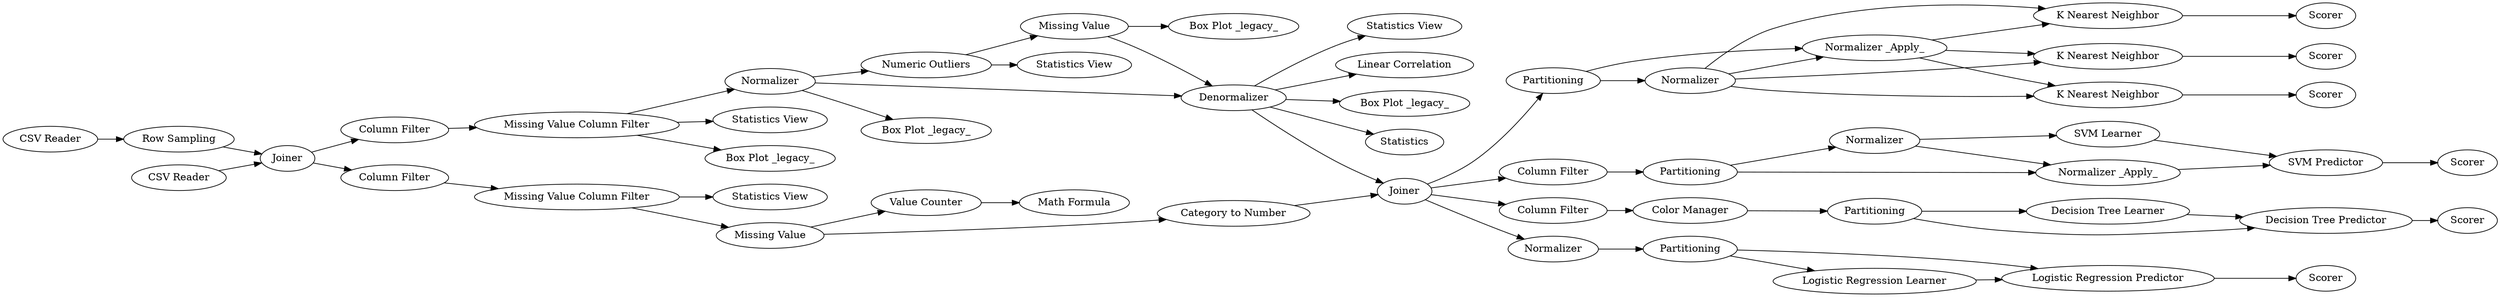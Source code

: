 digraph {
	"-5657667201218610802_34" [label="Column Filter"]
	"-5657667201218610802_61" [label=Partitioning]
	"-5657667201218610802_102" [label="Box Plot _legacy_"]
	"-5657667201218610802_65" [label="K Nearest Neighbor"]
	"-5657667201218610802_66" [label=Scorer]
	"-5657667201218610802_70" [label=Scorer]
	"-5657667201218610802_107" [label="Column Filter"]
	"-5657667201218610802_106" [label="Normalizer _Apply_"]
	"-5657667201218610802_98" [label="Statistics View"]
	"-5657667201218610802_88" [label=Scorer]
	"-5657667201218610802_38" [label="Missing Value"]
	"-5657667201218610802_4" [label=Joiner]
	"-5657667201218610802_64" [label="Normalizer _Apply_"]
	"-5657667201218610802_95" [label=Statistics]
	"-5657667201218610802_56" [label=Partitioning]
	"-5657667201218610802_87" [label="SVM Predictor"]
	"-5657667201218610802_112" [label="CSV Reader"]
	"-5657667201218610802_37" [label="Missing Value Column Filter"]
	"-5657667201218610802_2" [label="Row Sampling"]
	"-5657667201218610802_94" [label="Statistics View"]
	"-5657667201218610802_51" [label=Scorer]
	"-5657667201218610802_39" [label="Missing Value"]
	"-5657667201218610802_97" [label="Statistics View"]
	"-5657667201218610802_58" [label="Column Filter"]
	"-5657667201218610802_105" [label=Normalizer]
	"-5657667201218610802_84" [label="SVM Learner"]
	"-5657667201218610802_45" [label=Normalizer]
	"-5657667201218610802_46" [label=Denormalizer]
	"-5657667201218610802_49" [label="Decision Tree Learner"]
	"-5657667201218610802_36" [label="Missing Value Column Filter"]
	"-5657667201218610802_40" [label="Category to Number"]
	"-5657667201218610802_83" [label=Partitioning]
	"-5657667201218610802_48" [label=Partitioning]
	"-5657667201218610802_96" [label="Linear Correlation"]
	"-5657667201218610802_101" [label="Box Plot _legacy_"]
	"-5657667201218610802_104" [label="Box Plot _legacy_"]
	"-5657667201218610802_91" [label="Value Counter"]
	"-5657667201218610802_35" [label="Column Filter"]
	"-5657667201218610802_42" [label=Joiner]
	"-5657667201218610802_108" [label="Logistic Regression Learner"]
	"-5657667201218610802_92" [label="Math Formula"]
	"-5657667201218610802_109" [label="Logistic Regression Predictor"]
	"-5657667201218610802_68" [label="K Nearest Neighbor"]
	"-5657667201218610802_50" [label="Decision Tree Predictor"]
	"-5657667201218610802_41" [label="Numeric Outliers"]
	"-5657667201218610802_52" [label=Normalizer]
	"-5657667201218610802_67" [label="K Nearest Neighbor"]
	"-5657667201218610802_110" [label=Scorer]
	"-5657667201218610802_99" [label="Statistics View"]
	"-5657667201218610802_113" [label="CSV Reader"]
	"-5657667201218610802_103" [label="Box Plot _legacy_"]
	"-5657667201218610802_47" [label="Color Manager"]
	"-5657667201218610802_69" [label=Scorer]
	"-5657667201218610802_63" [label=Normalizer]
	"-5657667201218610802_41" -> "-5657667201218610802_99"
	"-5657667201218610802_45" -> "-5657667201218610802_46"
	"-5657667201218610802_64" -> "-5657667201218610802_65"
	"-5657667201218610802_46" -> "-5657667201218610802_95"
	"-5657667201218610802_37" -> "-5657667201218610802_45"
	"-5657667201218610802_45" -> "-5657667201218610802_102"
	"-5657667201218610802_113" -> "-5657667201218610802_4"
	"-5657667201218610802_36" -> "-5657667201218610802_38"
	"-5657667201218610802_63" -> "-5657667201218610802_64"
	"-5657667201218610802_64" -> "-5657667201218610802_67"
	"-5657667201218610802_2" -> "-5657667201218610802_4"
	"-5657667201218610802_106" -> "-5657667201218610802_87"
	"-5657667201218610802_39" -> "-5657667201218610802_103"
	"-5657667201218610802_83" -> "-5657667201218610802_105"
	"-5657667201218610802_56" -> "-5657667201218610802_109"
	"-5657667201218610802_49" -> "-5657667201218610802_50"
	"-5657667201218610802_61" -> "-5657667201218610802_64"
	"-5657667201218610802_105" -> "-5657667201218610802_84"
	"-5657667201218610802_83" -> "-5657667201218610802_106"
	"-5657667201218610802_46" -> "-5657667201218610802_96"
	"-5657667201218610802_37" -> "-5657667201218610802_101"
	"-5657667201218610802_36" -> "-5657667201218610802_97"
	"-5657667201218610802_109" -> "-5657667201218610802_110"
	"-5657667201218610802_42" -> "-5657667201218610802_61"
	"-5657667201218610802_48" -> "-5657667201218610802_49"
	"-5657667201218610802_48" -> "-5657667201218610802_50"
	"-5657667201218610802_61" -> "-5657667201218610802_63"
	"-5657667201218610802_112" -> "-5657667201218610802_2"
	"-5657667201218610802_65" -> "-5657667201218610802_66"
	"-5657667201218610802_105" -> "-5657667201218610802_106"
	"-5657667201218610802_34" -> "-5657667201218610802_36"
	"-5657667201218610802_46" -> "-5657667201218610802_42"
	"-5657667201218610802_64" -> "-5657667201218610802_68"
	"-5657667201218610802_52" -> "-5657667201218610802_56"
	"-5657667201218610802_63" -> "-5657667201218610802_65"
	"-5657667201218610802_46" -> "-5657667201218610802_94"
	"-5657667201218610802_40" -> "-5657667201218610802_42"
	"-5657667201218610802_46" -> "-5657667201218610802_104"
	"-5657667201218610802_41" -> "-5657667201218610802_39"
	"-5657667201218610802_37" -> "-5657667201218610802_98"
	"-5657667201218610802_42" -> "-5657667201218610802_58"
	"-5657667201218610802_87" -> "-5657667201218610802_88"
	"-5657667201218610802_63" -> "-5657667201218610802_67"
	"-5657667201218610802_58" -> "-5657667201218610802_47"
	"-5657667201218610802_68" -> "-5657667201218610802_70"
	"-5657667201218610802_42" -> "-5657667201218610802_52"
	"-5657667201218610802_4" -> "-5657667201218610802_34"
	"-5657667201218610802_45" -> "-5657667201218610802_41"
	"-5657667201218610802_42" -> "-5657667201218610802_107"
	"-5657667201218610802_50" -> "-5657667201218610802_51"
	"-5657667201218610802_91" -> "-5657667201218610802_92"
	"-5657667201218610802_84" -> "-5657667201218610802_87"
	"-5657667201218610802_47" -> "-5657667201218610802_48"
	"-5657667201218610802_108" -> "-5657667201218610802_109"
	"-5657667201218610802_56" -> "-5657667201218610802_108"
	"-5657667201218610802_35" -> "-5657667201218610802_37"
	"-5657667201218610802_67" -> "-5657667201218610802_69"
	"-5657667201218610802_63" -> "-5657667201218610802_68"
	"-5657667201218610802_4" -> "-5657667201218610802_35"
	"-5657667201218610802_38" -> "-5657667201218610802_40"
	"-5657667201218610802_107" -> "-5657667201218610802_83"
	"-5657667201218610802_38" -> "-5657667201218610802_91"
	"-5657667201218610802_39" -> "-5657667201218610802_46"
	rankdir=LR
}
